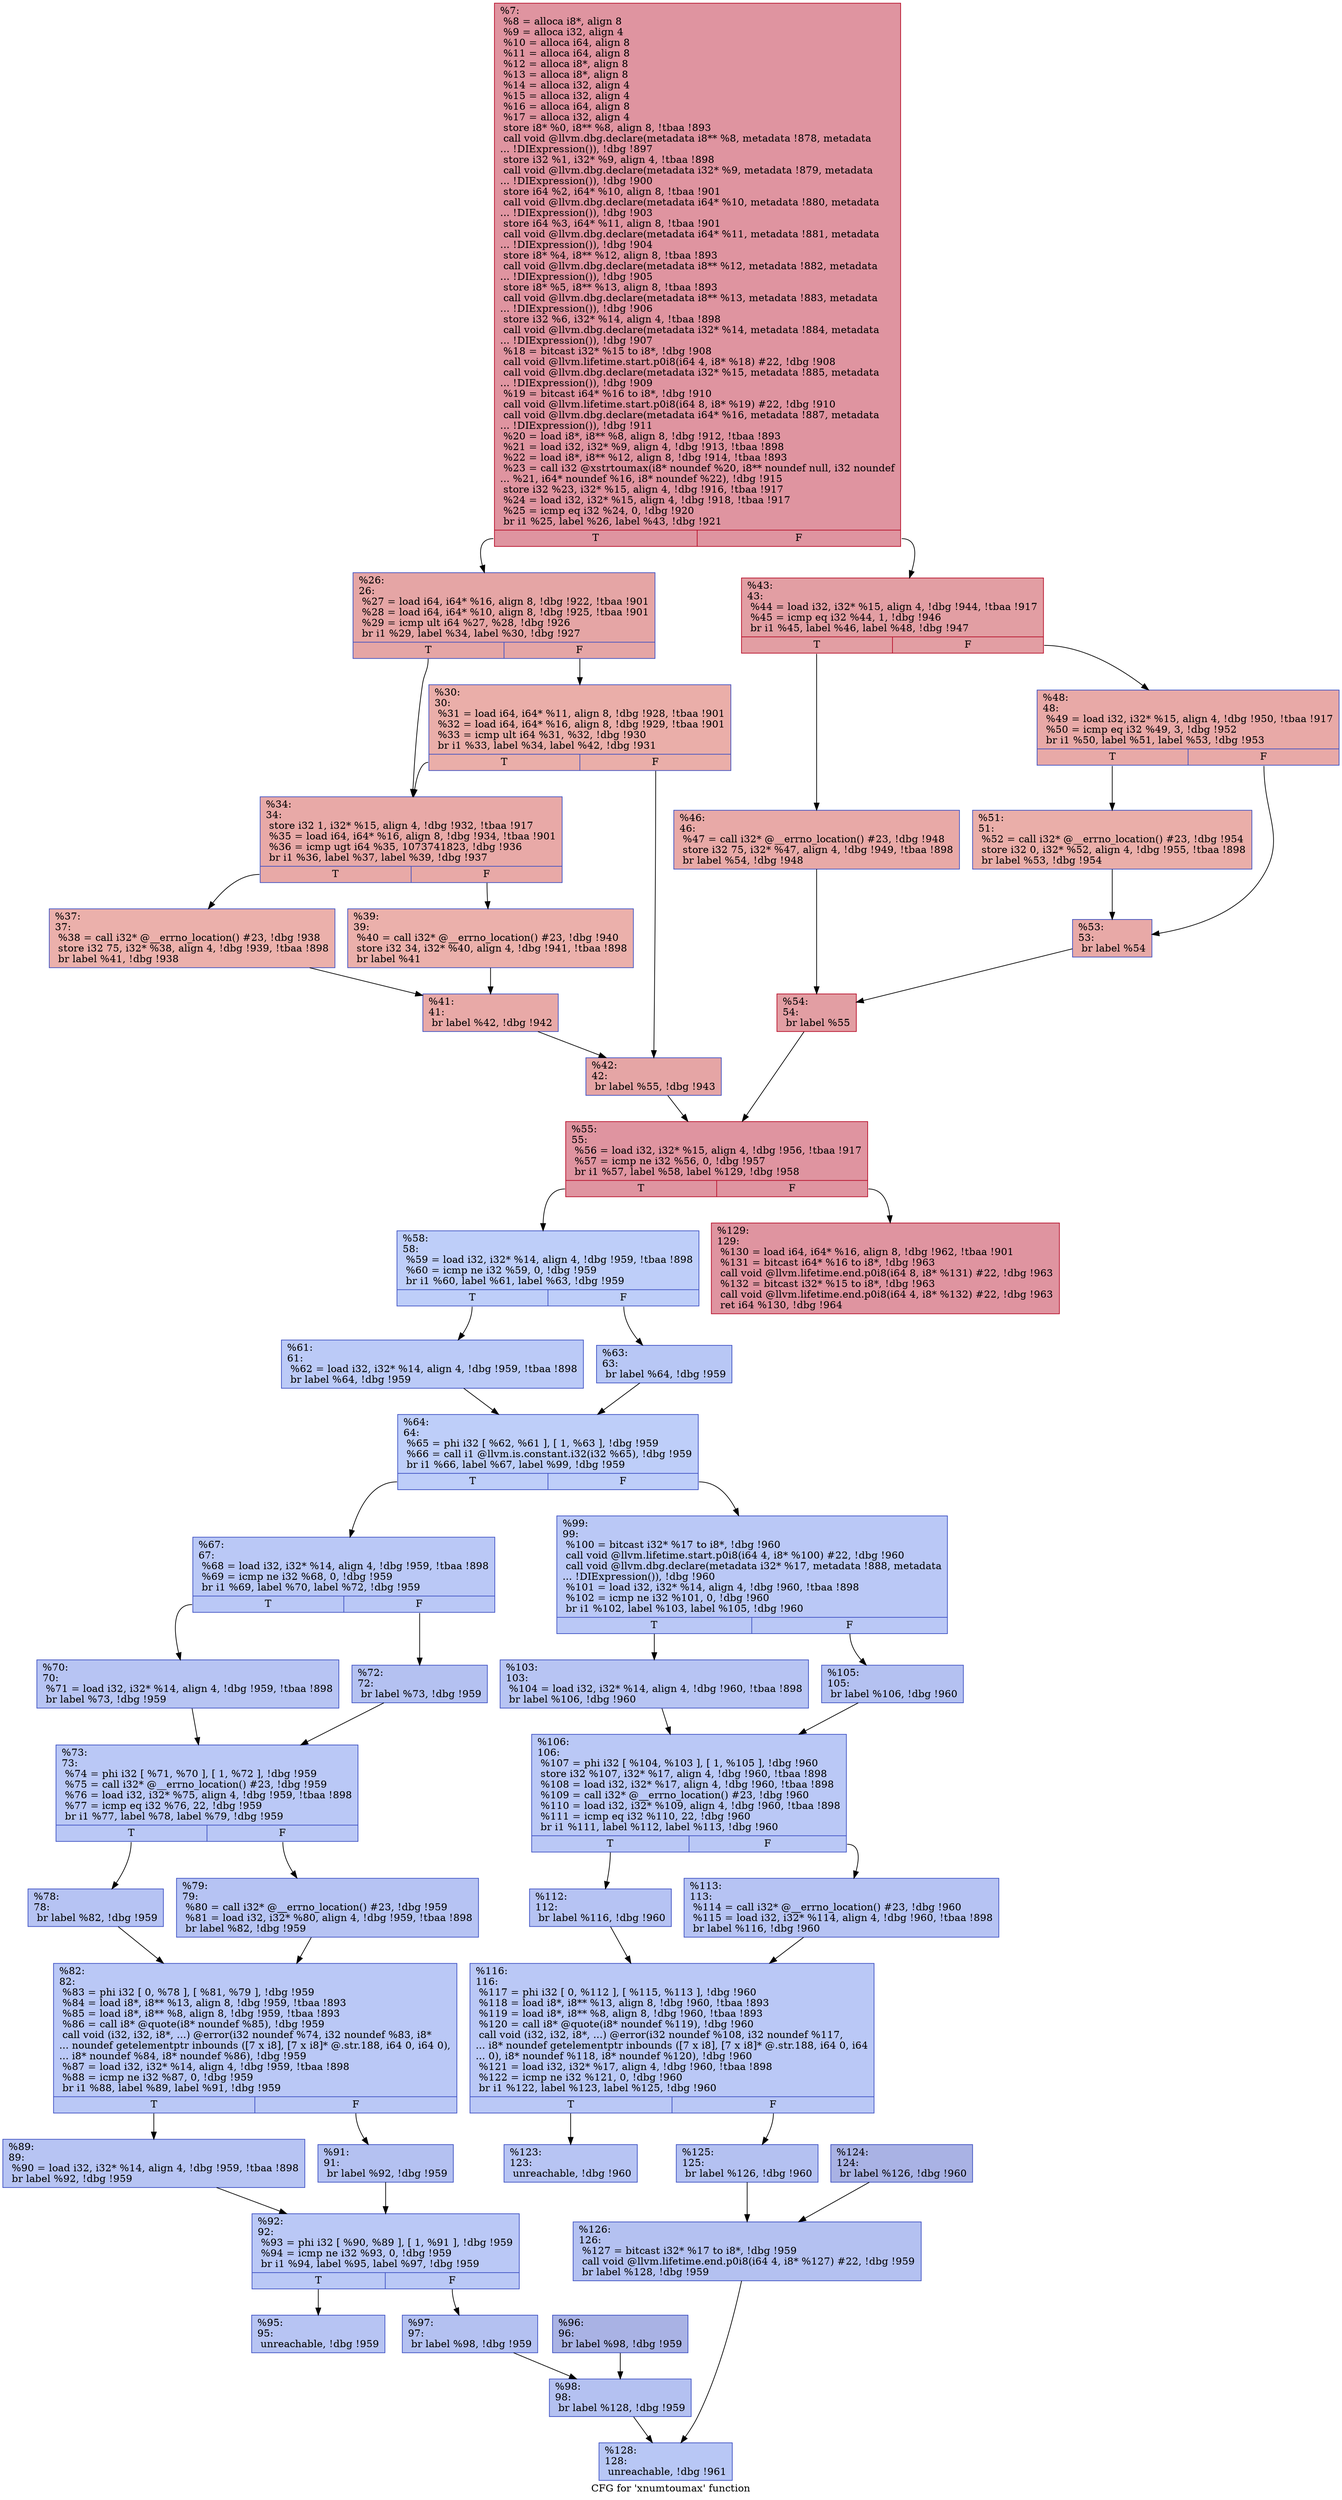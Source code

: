 digraph "CFG for 'xnumtoumax' function" {
	label="CFG for 'xnumtoumax' function";

	Node0x14a3c90 [shape=record,color="#b70d28ff", style=filled, fillcolor="#b70d2870",label="{%7:\l  %8 = alloca i8*, align 8\l  %9 = alloca i32, align 4\l  %10 = alloca i64, align 8\l  %11 = alloca i64, align 8\l  %12 = alloca i8*, align 8\l  %13 = alloca i8*, align 8\l  %14 = alloca i32, align 4\l  %15 = alloca i32, align 4\l  %16 = alloca i64, align 8\l  %17 = alloca i32, align 4\l  store i8* %0, i8** %8, align 8, !tbaa !893\l  call void @llvm.dbg.declare(metadata i8** %8, metadata !878, metadata\l... !DIExpression()), !dbg !897\l  store i32 %1, i32* %9, align 4, !tbaa !898\l  call void @llvm.dbg.declare(metadata i32* %9, metadata !879, metadata\l... !DIExpression()), !dbg !900\l  store i64 %2, i64* %10, align 8, !tbaa !901\l  call void @llvm.dbg.declare(metadata i64* %10, metadata !880, metadata\l... !DIExpression()), !dbg !903\l  store i64 %3, i64* %11, align 8, !tbaa !901\l  call void @llvm.dbg.declare(metadata i64* %11, metadata !881, metadata\l... !DIExpression()), !dbg !904\l  store i8* %4, i8** %12, align 8, !tbaa !893\l  call void @llvm.dbg.declare(metadata i8** %12, metadata !882, metadata\l... !DIExpression()), !dbg !905\l  store i8* %5, i8** %13, align 8, !tbaa !893\l  call void @llvm.dbg.declare(metadata i8** %13, metadata !883, metadata\l... !DIExpression()), !dbg !906\l  store i32 %6, i32* %14, align 4, !tbaa !898\l  call void @llvm.dbg.declare(metadata i32* %14, metadata !884, metadata\l... !DIExpression()), !dbg !907\l  %18 = bitcast i32* %15 to i8*, !dbg !908\l  call void @llvm.lifetime.start.p0i8(i64 4, i8* %18) #22, !dbg !908\l  call void @llvm.dbg.declare(metadata i32* %15, metadata !885, metadata\l... !DIExpression()), !dbg !909\l  %19 = bitcast i64* %16 to i8*, !dbg !910\l  call void @llvm.lifetime.start.p0i8(i64 8, i8* %19) #22, !dbg !910\l  call void @llvm.dbg.declare(metadata i64* %16, metadata !887, metadata\l... !DIExpression()), !dbg !911\l  %20 = load i8*, i8** %8, align 8, !dbg !912, !tbaa !893\l  %21 = load i32, i32* %9, align 4, !dbg !913, !tbaa !898\l  %22 = load i8*, i8** %12, align 8, !dbg !914, !tbaa !893\l  %23 = call i32 @xstrtoumax(i8* noundef %20, i8** noundef null, i32 noundef\l... %21, i64* noundef %16, i8* noundef %22), !dbg !915\l  store i32 %23, i32* %15, align 4, !dbg !916, !tbaa !917\l  %24 = load i32, i32* %15, align 4, !dbg !918, !tbaa !917\l  %25 = icmp eq i32 %24, 0, !dbg !920\l  br i1 %25, label %26, label %43, !dbg !921\l|{<s0>T|<s1>F}}"];
	Node0x14a3c90:s0 -> Node0x14a3e60;
	Node0x14a3c90:s1 -> Node0x14a4090;
	Node0x14a3e60 [shape=record,color="#3d50c3ff", style=filled, fillcolor="#c5333470",label="{%26:\l26:                                               \l  %27 = load i64, i64* %16, align 8, !dbg !922, !tbaa !901\l  %28 = load i64, i64* %10, align 8, !dbg !925, !tbaa !901\l  %29 = icmp ult i64 %27, %28, !dbg !926\l  br i1 %29, label %34, label %30, !dbg !927\l|{<s0>T|<s1>F}}"];
	Node0x14a3e60:s0 -> Node0x14a3f00;
	Node0x14a3e60:s1 -> Node0x14a3eb0;
	Node0x14a3eb0 [shape=record,color="#3d50c3ff", style=filled, fillcolor="#d0473d70",label="{%30:\l30:                                               \l  %31 = load i64, i64* %11, align 8, !dbg !928, !tbaa !901\l  %32 = load i64, i64* %16, align 8, !dbg !929, !tbaa !901\l  %33 = icmp ult i64 %31, %32, !dbg !930\l  br i1 %33, label %34, label %42, !dbg !931\l|{<s0>T|<s1>F}}"];
	Node0x14a3eb0:s0 -> Node0x14a3f00;
	Node0x14a3eb0:s1 -> Node0x14a4040;
	Node0x14a3f00 [shape=record,color="#3d50c3ff", style=filled, fillcolor="#ca3b3770",label="{%34:\l34:                                               \l  store i32 1, i32* %15, align 4, !dbg !932, !tbaa !917\l  %35 = load i64, i64* %16, align 8, !dbg !934, !tbaa !901\l  %36 = icmp ugt i64 %35, 1073741823, !dbg !936\l  br i1 %36, label %37, label %39, !dbg !937\l|{<s0>T|<s1>F}}"];
	Node0x14a3f00:s0 -> Node0x14a3f50;
	Node0x14a3f00:s1 -> Node0x14a3fa0;
	Node0x14a3f50 [shape=record,color="#3d50c3ff", style=filled, fillcolor="#d24b4070",label="{%37:\l37:                                               \l  %38 = call i32* @__errno_location() #23, !dbg !938\l  store i32 75, i32* %38, align 4, !dbg !939, !tbaa !898\l  br label %41, !dbg !938\l}"];
	Node0x14a3f50 -> Node0x14a3ff0;
	Node0x14a3fa0 [shape=record,color="#3d50c3ff", style=filled, fillcolor="#d24b4070",label="{%39:\l39:                                               \l  %40 = call i32* @__errno_location() #23, !dbg !940\l  store i32 34, i32* %40, align 4, !dbg !941, !tbaa !898\l  br label %41\l}"];
	Node0x14a3fa0 -> Node0x14a3ff0;
	Node0x14a3ff0 [shape=record,color="#3d50c3ff", style=filled, fillcolor="#ca3b3770",label="{%41:\l41:                                               \l  br label %42, !dbg !942\l}"];
	Node0x14a3ff0 -> Node0x14a4040;
	Node0x14a4040 [shape=record,color="#3d50c3ff", style=filled, fillcolor="#c5333470",label="{%42:\l42:                                               \l  br label %55, !dbg !943\l}"];
	Node0x14a4040 -> Node0x14a4270;
	Node0x14a4090 [shape=record,color="#b70d28ff", style=filled, fillcolor="#be242e70",label="{%43:\l43:                                               \l  %44 = load i32, i32* %15, align 4, !dbg !944, !tbaa !917\l  %45 = icmp eq i32 %44, 1, !dbg !946\l  br i1 %45, label %46, label %48, !dbg !947\l|{<s0>T|<s1>F}}"];
	Node0x14a4090:s0 -> Node0x14a40e0;
	Node0x14a4090:s1 -> Node0x14a4130;
	Node0x14a40e0 [shape=record,color="#3d50c3ff", style=filled, fillcolor="#ca3b3770",label="{%46:\l46:                                               \l  %47 = call i32* @__errno_location() #23, !dbg !948\l  store i32 75, i32* %47, align 4, !dbg !949, !tbaa !898\l  br label %54, !dbg !948\l}"];
	Node0x14a40e0 -> Node0x14a4220;
	Node0x14a4130 [shape=record,color="#3d50c3ff", style=filled, fillcolor="#ca3b3770",label="{%48:\l48:                                               \l  %49 = load i32, i32* %15, align 4, !dbg !950, !tbaa !917\l  %50 = icmp eq i32 %49, 3, !dbg !952\l  br i1 %50, label %51, label %53, !dbg !953\l|{<s0>T|<s1>F}}"];
	Node0x14a4130:s0 -> Node0x14a4180;
	Node0x14a4130:s1 -> Node0x14a41d0;
	Node0x14a4180 [shape=record,color="#3d50c3ff", style=filled, fillcolor="#d0473d70",label="{%51:\l51:                                               \l  %52 = call i32* @__errno_location() #23, !dbg !954\l  store i32 0, i32* %52, align 4, !dbg !955, !tbaa !898\l  br label %53, !dbg !954\l}"];
	Node0x14a4180 -> Node0x14a41d0;
	Node0x14a41d0 [shape=record,color="#3d50c3ff", style=filled, fillcolor="#ca3b3770",label="{%53:\l53:                                               \l  br label %54\l}"];
	Node0x14a41d0 -> Node0x14a4220;
	Node0x14a4220 [shape=record,color="#b70d28ff", style=filled, fillcolor="#be242e70",label="{%54:\l54:                                               \l  br label %55\l}"];
	Node0x14a4220 -> Node0x14a4270;
	Node0x14a4270 [shape=record,color="#b70d28ff", style=filled, fillcolor="#b70d2870",label="{%55:\l55:                                               \l  %56 = load i32, i32* %15, align 4, !dbg !956, !tbaa !917\l  %57 = icmp ne i32 %56, 0, !dbg !957\l  br i1 %57, label %58, label %129, !dbg !958\l|{<s0>T|<s1>F}}"];
	Node0x14a4270:s0 -> Node0x14a42c0;
	Node0x14a4270:s1 -> Node0x14a4c20;
	Node0x14a42c0 [shape=record,color="#3d50c3ff", style=filled, fillcolor="#6c8ff170",label="{%58:\l58:                                               \l  %59 = load i32, i32* %14, align 4, !dbg !959, !tbaa !898\l  %60 = icmp ne i32 %59, 0, !dbg !959\l  br i1 %60, label %61, label %63, !dbg !959\l|{<s0>T|<s1>F}}"];
	Node0x14a42c0:s0 -> Node0x14a4310;
	Node0x14a42c0:s1 -> Node0x14a4360;
	Node0x14a4310 [shape=record,color="#3d50c3ff", style=filled, fillcolor="#6687ed70",label="{%61:\l61:                                               \l  %62 = load i32, i32* %14, align 4, !dbg !959, !tbaa !898\l  br label %64, !dbg !959\l}"];
	Node0x14a4310 -> Node0x14a43b0;
	Node0x14a4360 [shape=record,color="#3d50c3ff", style=filled, fillcolor="#5f7fe870",label="{%63:\l63:                                               \l  br label %64, !dbg !959\l}"];
	Node0x14a4360 -> Node0x14a43b0;
	Node0x14a43b0 [shape=record,color="#3d50c3ff", style=filled, fillcolor="#6c8ff170",label="{%64:\l64:                                               \l  %65 = phi i32 [ %62, %61 ], [ 1, %63 ], !dbg !959\l  %66 = call i1 @llvm.is.constant.i32(i32 %65), !dbg !959\l  br i1 %66, label %67, label %99, !dbg !959\l|{<s0>T|<s1>F}}"];
	Node0x14a43b0:s0 -> Node0x14a4400;
	Node0x14a43b0:s1 -> Node0x14a4860;
	Node0x14a4400 [shape=record,color="#3d50c3ff", style=filled, fillcolor="#6282ea70",label="{%67:\l67:                                               \l  %68 = load i32, i32* %14, align 4, !dbg !959, !tbaa !898\l  %69 = icmp ne i32 %68, 0, !dbg !959\l  br i1 %69, label %70, label %72, !dbg !959\l|{<s0>T|<s1>F}}"];
	Node0x14a4400:s0 -> Node0x14a4450;
	Node0x14a4400:s1 -> Node0x14a44a0;
	Node0x14a4450 [shape=record,color="#3d50c3ff", style=filled, fillcolor="#5b7ae570",label="{%70:\l70:                                               \l  %71 = load i32, i32* %14, align 4, !dbg !959, !tbaa !898\l  br label %73, !dbg !959\l}"];
	Node0x14a4450 -> Node0x14a44f0;
	Node0x14a44a0 [shape=record,color="#3d50c3ff", style=filled, fillcolor="#5572df70",label="{%72:\l72:                                               \l  br label %73, !dbg !959\l}"];
	Node0x14a44a0 -> Node0x14a44f0;
	Node0x14a44f0 [shape=record,color="#3d50c3ff", style=filled, fillcolor="#6282ea70",label="{%73:\l73:                                               \l  %74 = phi i32 [ %71, %70 ], [ 1, %72 ], !dbg !959\l  %75 = call i32* @__errno_location() #23, !dbg !959\l  %76 = load i32, i32* %75, align 4, !dbg !959, !tbaa !898\l  %77 = icmp eq i32 %76, 22, !dbg !959\l  br i1 %77, label %78, label %79, !dbg !959\l|{<s0>T|<s1>F}}"];
	Node0x14a44f0:s0 -> Node0x14a4540;
	Node0x14a44f0:s1 -> Node0x14a4590;
	Node0x14a4540 [shape=record,color="#3d50c3ff", style=filled, fillcolor="#5977e370",label="{%78:\l78:                                               \l  br label %82, !dbg !959\l}"];
	Node0x14a4540 -> Node0x14a45e0;
	Node0x14a4590 [shape=record,color="#3d50c3ff", style=filled, fillcolor="#5977e370",label="{%79:\l79:                                               \l  %80 = call i32* @__errno_location() #23, !dbg !959\l  %81 = load i32, i32* %80, align 4, !dbg !959, !tbaa !898\l  br label %82, !dbg !959\l}"];
	Node0x14a4590 -> Node0x14a45e0;
	Node0x14a45e0 [shape=record,color="#3d50c3ff", style=filled, fillcolor="#6282ea70",label="{%82:\l82:                                               \l  %83 = phi i32 [ 0, %78 ], [ %81, %79 ], !dbg !959\l  %84 = load i8*, i8** %13, align 8, !dbg !959, !tbaa !893\l  %85 = load i8*, i8** %8, align 8, !dbg !959, !tbaa !893\l  %86 = call i8* @quote(i8* noundef %85), !dbg !959\l  call void (i32, i32, i8*, ...) @error(i32 noundef %74, i32 noundef %83, i8*\l... noundef getelementptr inbounds ([7 x i8], [7 x i8]* @.str.188, i64 0, i64 0),\l... i8* noundef %84, i8* noundef %86), !dbg !959\l  %87 = load i32, i32* %14, align 4, !dbg !959, !tbaa !898\l  %88 = icmp ne i32 %87, 0, !dbg !959\l  br i1 %88, label %89, label %91, !dbg !959\l|{<s0>T|<s1>F}}"];
	Node0x14a45e0:s0 -> Node0x14a4630;
	Node0x14a45e0:s1 -> Node0x14a4680;
	Node0x14a4630 [shape=record,color="#3d50c3ff", style=filled, fillcolor="#5b7ae570",label="{%89:\l89:                                               \l  %90 = load i32, i32* %14, align 4, !dbg !959, !tbaa !898\l  br label %92, !dbg !959\l}"];
	Node0x14a4630 -> Node0x14a46d0;
	Node0x14a4680 [shape=record,color="#3d50c3ff", style=filled, fillcolor="#5572df70",label="{%91:\l91:                                               \l  br label %92, !dbg !959\l}"];
	Node0x14a4680 -> Node0x14a46d0;
	Node0x14a46d0 [shape=record,color="#3d50c3ff", style=filled, fillcolor="#6282ea70",label="{%92:\l92:                                               \l  %93 = phi i32 [ %90, %89 ], [ 1, %91 ], !dbg !959\l  %94 = icmp ne i32 %93, 0, !dbg !959\l  br i1 %94, label %95, label %97, !dbg !959\l|{<s0>T|<s1>F}}"];
	Node0x14a46d0:s0 -> Node0x14a4720;
	Node0x14a46d0:s1 -> Node0x14a47c0;
	Node0x14a4720 [shape=record,color="#3d50c3ff", style=filled, fillcolor="#5b7ae570",label="{%95:\l95:                                               \l  unreachable, !dbg !959\l}"];
	Node0x14a4770 [shape=record,color="#3d50c3ff", style=filled, fillcolor="#3d50c370",label="{%96:\l96:                                               \l  br label %98, !dbg !959\l}"];
	Node0x14a4770 -> Node0x14a4810;
	Node0x14a47c0 [shape=record,color="#3d50c3ff", style=filled, fillcolor="#5572df70",label="{%97:\l97:                                               \l  br label %98, !dbg !959\l}"];
	Node0x14a47c0 -> Node0x14a4810;
	Node0x14a4810 [shape=record,color="#3d50c3ff", style=filled, fillcolor="#5572df70",label="{%98:\l98:                                               \l  br label %128, !dbg !959\l}"];
	Node0x14a4810 -> Node0x14a4bd0;
	Node0x14a4860 [shape=record,color="#3d50c3ff", style=filled, fillcolor="#6282ea70",label="{%99:\l99:                                               \l  %100 = bitcast i32* %17 to i8*, !dbg !960\l  call void @llvm.lifetime.start.p0i8(i64 4, i8* %100) #22, !dbg !960\l  call void @llvm.dbg.declare(metadata i32* %17, metadata !888, metadata\l... !DIExpression()), !dbg !960\l  %101 = load i32, i32* %14, align 4, !dbg !960, !tbaa !898\l  %102 = icmp ne i32 %101, 0, !dbg !960\l  br i1 %102, label %103, label %105, !dbg !960\l|{<s0>T|<s1>F}}"];
	Node0x14a4860:s0 -> Node0x14a48b0;
	Node0x14a4860:s1 -> Node0x14a4900;
	Node0x14a48b0 [shape=record,color="#3d50c3ff", style=filled, fillcolor="#5b7ae570",label="{%103:\l103:                                              \l  %104 = load i32, i32* %14, align 4, !dbg !960, !tbaa !898\l  br label %106, !dbg !960\l}"];
	Node0x14a48b0 -> Node0x14a4950;
	Node0x14a4900 [shape=record,color="#3d50c3ff", style=filled, fillcolor="#5572df70",label="{%105:\l105:                                              \l  br label %106, !dbg !960\l}"];
	Node0x14a4900 -> Node0x14a4950;
	Node0x14a4950 [shape=record,color="#3d50c3ff", style=filled, fillcolor="#6282ea70",label="{%106:\l106:                                              \l  %107 = phi i32 [ %104, %103 ], [ 1, %105 ], !dbg !960\l  store i32 %107, i32* %17, align 4, !dbg !960, !tbaa !898\l  %108 = load i32, i32* %17, align 4, !dbg !960, !tbaa !898\l  %109 = call i32* @__errno_location() #23, !dbg !960\l  %110 = load i32, i32* %109, align 4, !dbg !960, !tbaa !898\l  %111 = icmp eq i32 %110, 22, !dbg !960\l  br i1 %111, label %112, label %113, !dbg !960\l|{<s0>T|<s1>F}}"];
	Node0x14a4950:s0 -> Node0x14a49a0;
	Node0x14a4950:s1 -> Node0x14a49f0;
	Node0x14a49a0 [shape=record,color="#3d50c3ff", style=filled, fillcolor="#5977e370",label="{%112:\l112:                                              \l  br label %116, !dbg !960\l}"];
	Node0x14a49a0 -> Node0x14a4a40;
	Node0x14a49f0 [shape=record,color="#3d50c3ff", style=filled, fillcolor="#5977e370",label="{%113:\l113:                                              \l  %114 = call i32* @__errno_location() #23, !dbg !960\l  %115 = load i32, i32* %114, align 4, !dbg !960, !tbaa !898\l  br label %116, !dbg !960\l}"];
	Node0x14a49f0 -> Node0x14a4a40;
	Node0x14a4a40 [shape=record,color="#3d50c3ff", style=filled, fillcolor="#6282ea70",label="{%116:\l116:                                              \l  %117 = phi i32 [ 0, %112 ], [ %115, %113 ], !dbg !960\l  %118 = load i8*, i8** %13, align 8, !dbg !960, !tbaa !893\l  %119 = load i8*, i8** %8, align 8, !dbg !960, !tbaa !893\l  %120 = call i8* @quote(i8* noundef %119), !dbg !960\l  call void (i32, i32, i8*, ...) @error(i32 noundef %108, i32 noundef %117,\l... i8* noundef getelementptr inbounds ([7 x i8], [7 x i8]* @.str.188, i64 0, i64\l... 0), i8* noundef %118, i8* noundef %120), !dbg !960\l  %121 = load i32, i32* %17, align 4, !dbg !960, !tbaa !898\l  %122 = icmp ne i32 %121, 0, !dbg !960\l  br i1 %122, label %123, label %125, !dbg !960\l|{<s0>T|<s1>F}}"];
	Node0x14a4a40:s0 -> Node0x14a4a90;
	Node0x14a4a40:s1 -> Node0x14a4b30;
	Node0x14a4a90 [shape=record,color="#3d50c3ff", style=filled, fillcolor="#5b7ae570",label="{%123:\l123:                                              \l  unreachable, !dbg !960\l}"];
	Node0x14a4ae0 [shape=record,color="#3d50c3ff", style=filled, fillcolor="#3d50c370",label="{%124:\l124:                                              \l  br label %126, !dbg !960\l}"];
	Node0x14a4ae0 -> Node0x14a4b80;
	Node0x14a4b30 [shape=record,color="#3d50c3ff", style=filled, fillcolor="#5572df70",label="{%125:\l125:                                              \l  br label %126, !dbg !960\l}"];
	Node0x14a4b30 -> Node0x14a4b80;
	Node0x14a4b80 [shape=record,color="#3d50c3ff", style=filled, fillcolor="#5572df70",label="{%126:\l126:                                              \l  %127 = bitcast i32* %17 to i8*, !dbg !959\l  call void @llvm.lifetime.end.p0i8(i64 4, i8* %127) #22, !dbg !959\l  br label %128, !dbg !959\l}"];
	Node0x14a4b80 -> Node0x14a4bd0;
	Node0x14a4bd0 [shape=record,color="#3d50c3ff", style=filled, fillcolor="#5f7fe870",label="{%128:\l128:                                              \l  unreachable, !dbg !961\l}"];
	Node0x14a4c20 [shape=record,color="#b70d28ff", style=filled, fillcolor="#b70d2870",label="{%129:\l129:                                              \l  %130 = load i64, i64* %16, align 8, !dbg !962, !tbaa !901\l  %131 = bitcast i64* %16 to i8*, !dbg !963\l  call void @llvm.lifetime.end.p0i8(i64 8, i8* %131) #22, !dbg !963\l  %132 = bitcast i32* %15 to i8*, !dbg !963\l  call void @llvm.lifetime.end.p0i8(i64 4, i8* %132) #22, !dbg !963\l  ret i64 %130, !dbg !964\l}"];
}
